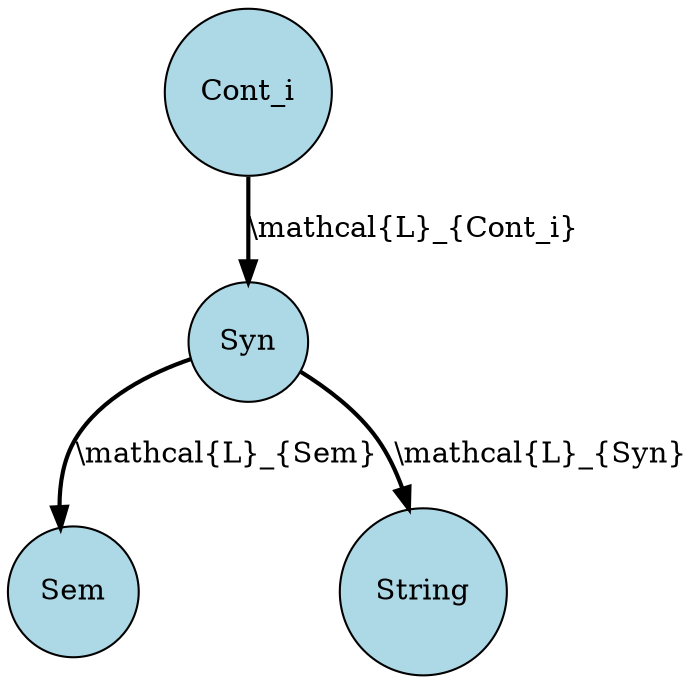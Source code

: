strict digraph "story-single-cont" {
  node [shape="circle",style="filled",fillcolor="lightblue"]
  edge [style="bold"]
  "Cont_i" -> "Syn" [label="\\mathcal{L}_{Cont_i}"]
  "Syn" -> "Sem" [label="\\mathcal{L}_{Sem}"]
  "Syn" -> "String" [label="\\mathcal{L}_{Syn}"]
}
